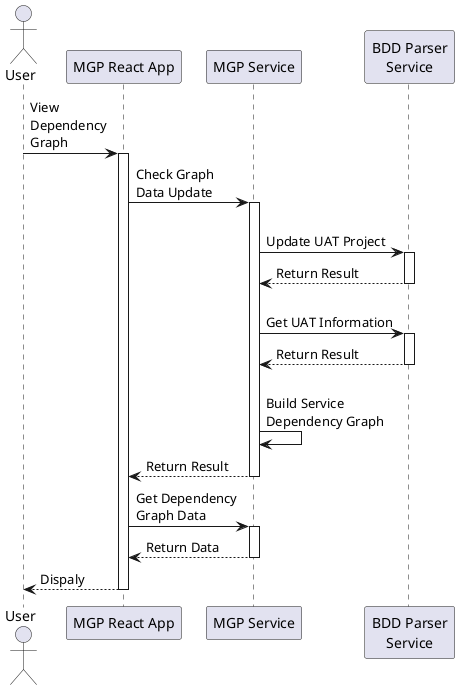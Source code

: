 @startuml
actor User as user
participant "MGP React App" as mgpr
participant "MGP Service" as mgps
participant "BDD Parser\nService" as bps

user -> mgpr: View\nDependency\nGraph
activate mgpr
mgpr -> mgps: Check Graph\nData Update
activate mgps
mgps -> bps: \nUpdate UAT Project
activate bps
bps --> mgps: Return Result
deactivate bps
mgps -> bps: \nGet UAT Information
activate bps
bps --> mgps: Return Result
deactivate bps
mgps -> mgps: \nBuild Service\nDependency Graph
mgps --> mgpr: Return Result
deactivate mgps
mgpr -> mgps: Get Dependency\nGraph Data
activate mgps
mgpr <-- mgps: Return Data
deactivate mgps
mgpr --> user: Dispaly
deactivate mgpr

@enduml